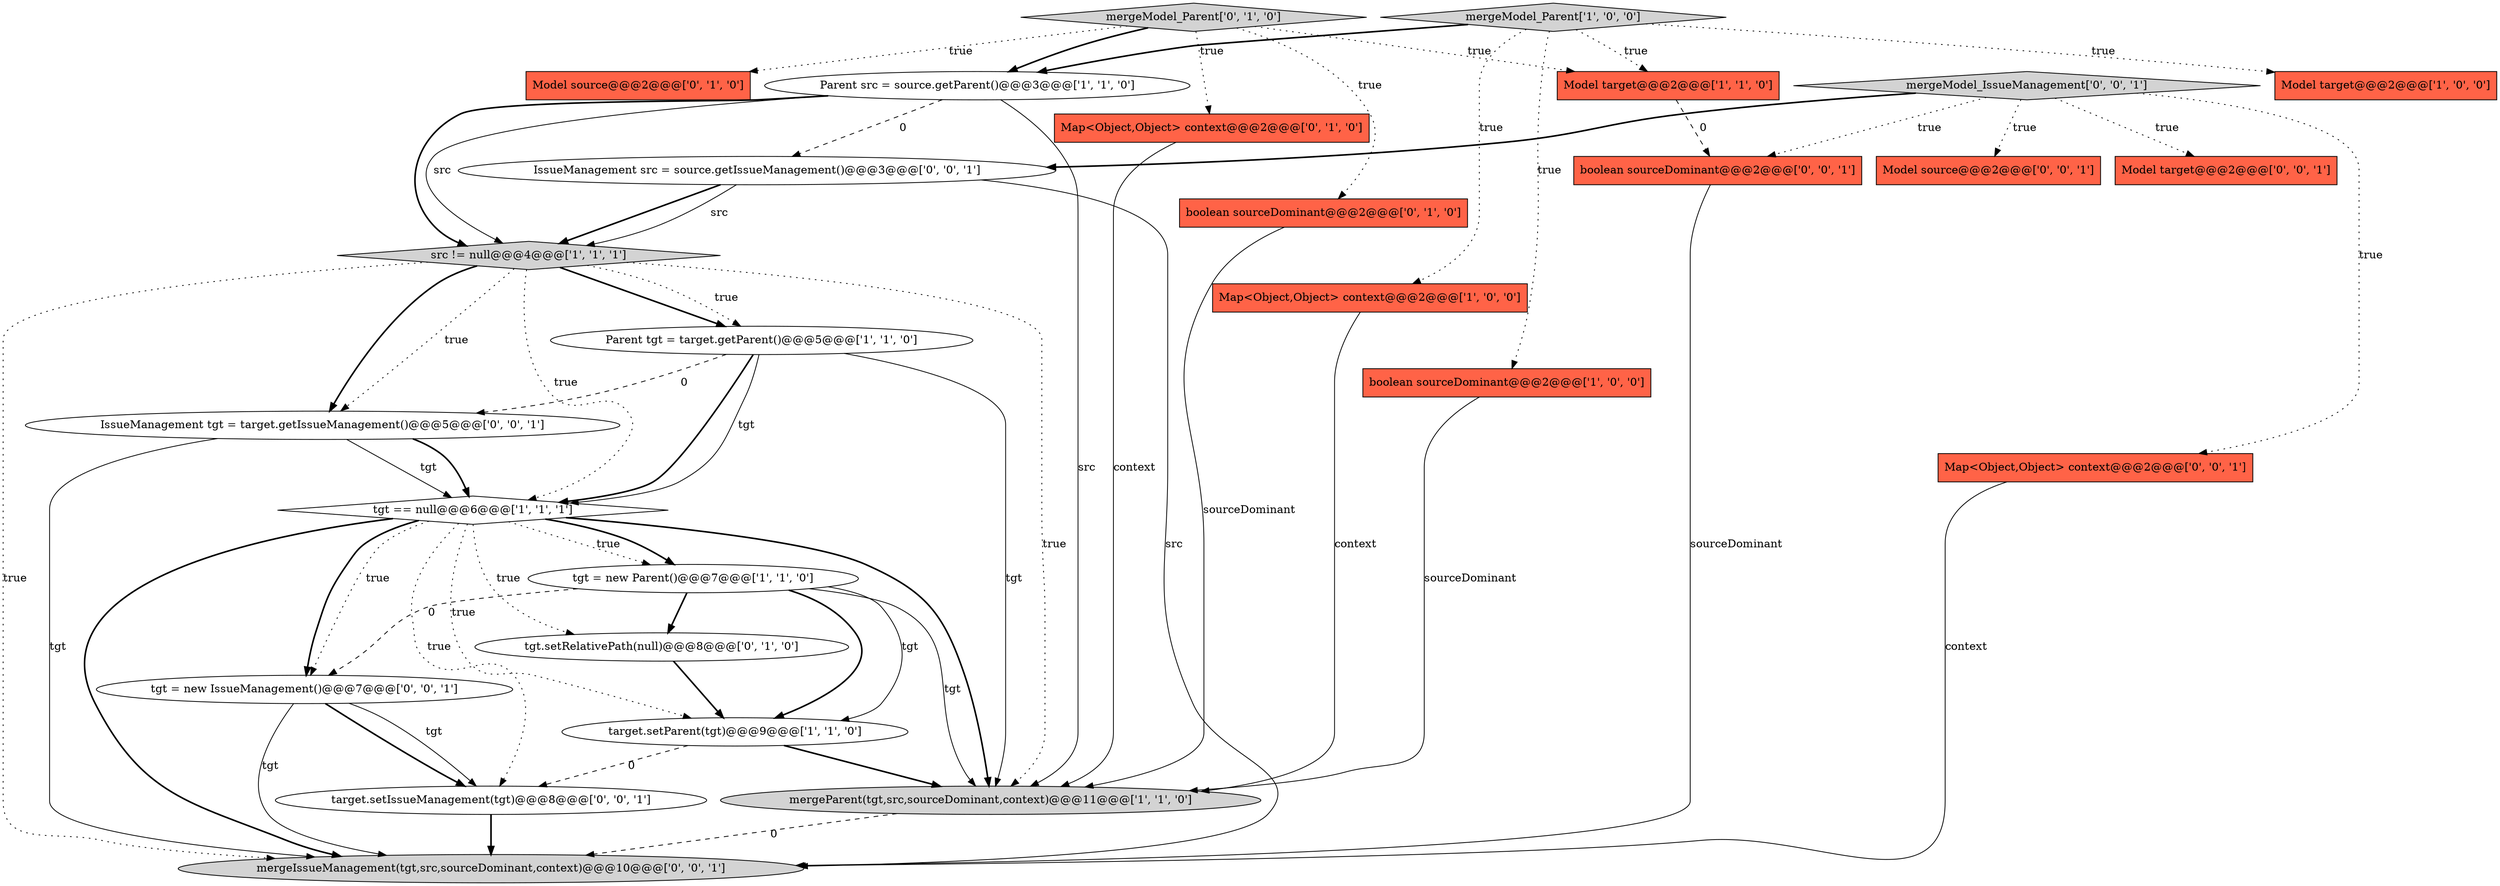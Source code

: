 digraph {
12 [style = filled, label = "Map<Object,Object> context@@@2@@@['0', '1', '0']", fillcolor = tomato, shape = box image = "AAA0AAABBB2BBB"];
26 [style = filled, label = "IssueManagement tgt = target.getIssueManagement()@@@5@@@['0', '0', '1']", fillcolor = white, shape = ellipse image = "AAA0AAABBB3BBB"];
0 [style = filled, label = "mergeParent(tgt,src,sourceDominant,context)@@@11@@@['1', '1', '0']", fillcolor = lightgray, shape = ellipse image = "AAA0AAABBB1BBB"];
25 [style = filled, label = "boolean sourceDominant@@@2@@@['0', '0', '1']", fillcolor = tomato, shape = box image = "AAA0AAABBB3BBB"];
20 [style = filled, label = "Map<Object,Object> context@@@2@@@['0', '0', '1']", fillcolor = tomato, shape = box image = "AAA0AAABBB3BBB"];
6 [style = filled, label = "Model target@@@2@@@['1', '0', '0']", fillcolor = tomato, shape = box image = "AAA0AAABBB1BBB"];
3 [style = filled, label = "Map<Object,Object> context@@@2@@@['1', '0', '0']", fillcolor = tomato, shape = box image = "AAA0AAABBB1BBB"];
15 [style = filled, label = "boolean sourceDominant@@@2@@@['0', '1', '0']", fillcolor = tomato, shape = box image = "AAA0AAABBB2BBB"];
1 [style = filled, label = "tgt == null@@@6@@@['1', '1', '1']", fillcolor = white, shape = diamond image = "AAA0AAABBB1BBB"];
5 [style = filled, label = "tgt = new Parent()@@@7@@@['1', '1', '0']", fillcolor = white, shape = ellipse image = "AAA0AAABBB1BBB"];
4 [style = filled, label = "Parent tgt = target.getParent()@@@5@@@['1', '1', '0']", fillcolor = white, shape = ellipse image = "AAA0AAABBB1BBB"];
19 [style = filled, label = "Model source@@@2@@@['0', '0', '1']", fillcolor = tomato, shape = box image = "AAA0AAABBB3BBB"];
21 [style = filled, label = "IssueManagement src = source.getIssueManagement()@@@3@@@['0', '0', '1']", fillcolor = white, shape = ellipse image = "AAA0AAABBB3BBB"];
8 [style = filled, label = "src != null@@@4@@@['1', '1', '1']", fillcolor = lightgray, shape = diamond image = "AAA0AAABBB1BBB"];
9 [style = filled, label = "Model target@@@2@@@['1', '1', '0']", fillcolor = tomato, shape = box image = "AAA0AAABBB1BBB"];
14 [style = filled, label = "mergeModel_Parent['0', '1', '0']", fillcolor = lightgray, shape = diamond image = "AAA0AAABBB2BBB"];
7 [style = filled, label = "boolean sourceDominant@@@2@@@['1', '0', '0']", fillcolor = tomato, shape = box image = "AAA0AAABBB1BBB"];
10 [style = filled, label = "target.setParent(tgt)@@@9@@@['1', '1', '0']", fillcolor = white, shape = ellipse image = "AAA0AAABBB1BBB"];
16 [style = filled, label = "tgt.setRelativePath(null)@@@8@@@['0', '1', '0']", fillcolor = white, shape = ellipse image = "AAA1AAABBB2BBB"];
17 [style = filled, label = "mergeIssueManagement(tgt,src,sourceDominant,context)@@@10@@@['0', '0', '1']", fillcolor = lightgray, shape = ellipse image = "AAA0AAABBB3BBB"];
11 [style = filled, label = "Parent src = source.getParent()@@@3@@@['1', '1', '0']", fillcolor = white, shape = ellipse image = "AAA0AAABBB1BBB"];
13 [style = filled, label = "Model source@@@2@@@['0', '1', '0']", fillcolor = tomato, shape = box image = "AAA0AAABBB2BBB"];
22 [style = filled, label = "tgt = new IssueManagement()@@@7@@@['0', '0', '1']", fillcolor = white, shape = ellipse image = "AAA0AAABBB3BBB"];
2 [style = filled, label = "mergeModel_Parent['1', '0', '0']", fillcolor = lightgray, shape = diamond image = "AAA0AAABBB1BBB"];
24 [style = filled, label = "target.setIssueManagement(tgt)@@@8@@@['0', '0', '1']", fillcolor = white, shape = ellipse image = "AAA0AAABBB3BBB"];
18 [style = filled, label = "mergeModel_IssueManagement['0', '0', '1']", fillcolor = lightgray, shape = diamond image = "AAA0AAABBB3BBB"];
23 [style = filled, label = "Model target@@@2@@@['0', '0', '1']", fillcolor = tomato, shape = box image = "AAA0AAABBB3BBB"];
5->22 [style = dashed, label="0"];
4->26 [style = dashed, label="0"];
18->20 [style = dotted, label="true"];
22->17 [style = solid, label="tgt"];
2->3 [style = dotted, label="true"];
5->10 [style = solid, label="tgt"];
8->4 [style = bold, label=""];
22->24 [style = bold, label=""];
1->22 [style = dotted, label="true"];
2->11 [style = bold, label=""];
8->26 [style = bold, label=""];
4->0 [style = solid, label="tgt"];
2->9 [style = dotted, label="true"];
18->23 [style = dotted, label="true"];
24->17 [style = bold, label=""];
11->8 [style = solid, label="src"];
21->8 [style = bold, label=""];
2->6 [style = dotted, label="true"];
26->1 [style = solid, label="tgt"];
14->11 [style = bold, label=""];
25->17 [style = solid, label="sourceDominant"];
5->10 [style = bold, label=""];
14->12 [style = dotted, label="true"];
16->10 [style = bold, label=""];
14->9 [style = dotted, label="true"];
11->21 [style = dashed, label="0"];
4->1 [style = bold, label=""];
7->0 [style = solid, label="sourceDominant"];
3->0 [style = solid, label="context"];
11->0 [style = solid, label="src"];
10->24 [style = dashed, label="0"];
15->0 [style = solid, label="sourceDominant"];
14->13 [style = dotted, label="true"];
26->17 [style = solid, label="tgt"];
14->15 [style = dotted, label="true"];
9->25 [style = dashed, label="0"];
1->5 [style = dotted, label="true"];
11->8 [style = bold, label=""];
8->26 [style = dotted, label="true"];
22->24 [style = solid, label="tgt"];
26->1 [style = bold, label=""];
1->24 [style = dotted, label="true"];
1->17 [style = bold, label=""];
21->17 [style = solid, label="src"];
18->19 [style = dotted, label="true"];
1->5 [style = bold, label=""];
0->17 [style = dashed, label="0"];
18->25 [style = dotted, label="true"];
18->21 [style = bold, label=""];
4->1 [style = solid, label="tgt"];
5->0 [style = solid, label="tgt"];
1->22 [style = bold, label=""];
12->0 [style = solid, label="context"];
21->8 [style = solid, label="src"];
8->1 [style = dotted, label="true"];
8->4 [style = dotted, label="true"];
5->16 [style = bold, label=""];
1->10 [style = dotted, label="true"];
8->17 [style = dotted, label="true"];
10->0 [style = bold, label=""];
2->7 [style = dotted, label="true"];
8->0 [style = dotted, label="true"];
1->0 [style = bold, label=""];
20->17 [style = solid, label="context"];
1->16 [style = dotted, label="true"];
}
